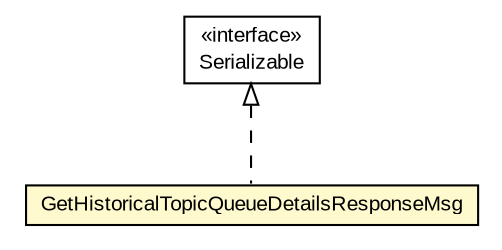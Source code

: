 #!/usr/local/bin/dot
#
# Class diagram 
# Generated by UMLGraph version R5_6-24-gf6e263 (http://www.umlgraph.org/)
#

digraph G {
	edge [fontname="arial",fontsize=10,labelfontname="arial",labelfontsize=10];
	node [fontname="arial",fontsize=10,shape=plaintext];
	nodesep=0.25;
	ranksep=0.5;
	// org.miloss.fgsms.services.interfaces.dataaccessservice.GetHistoricalTopicQueueDetailsResponseMsg
	c493819 [label=<<table title="org.miloss.fgsms.services.interfaces.dataaccessservice.GetHistoricalTopicQueueDetailsResponseMsg" border="0" cellborder="1" cellspacing="0" cellpadding="2" port="p" bgcolor="lemonChiffon" href="./GetHistoricalTopicQueueDetailsResponseMsg.html">
		<tr><td><table border="0" cellspacing="0" cellpadding="1">
<tr><td align="center" balign="center"> GetHistoricalTopicQueueDetailsResponseMsg </td></tr>
		</table></td></tr>
		</table>>, URL="./GetHistoricalTopicQueueDetailsResponseMsg.html", fontname="arial", fontcolor="black", fontsize=10.0];
	//org.miloss.fgsms.services.interfaces.dataaccessservice.GetHistoricalTopicQueueDetailsResponseMsg implements java.io.Serializable
	c494662:p -> c493819:p [dir=back,arrowtail=empty,style=dashed];
	// java.io.Serializable
	c494662 [label=<<table title="java.io.Serializable" border="0" cellborder="1" cellspacing="0" cellpadding="2" port="p" href="http://java.sun.com/j2se/1.4.2/docs/api/java/io/Serializable.html">
		<tr><td><table border="0" cellspacing="0" cellpadding="1">
<tr><td align="center" balign="center"> &#171;interface&#187; </td></tr>
<tr><td align="center" balign="center"> Serializable </td></tr>
		</table></td></tr>
		</table>>, URL="http://java.sun.com/j2se/1.4.2/docs/api/java/io/Serializable.html", fontname="arial", fontcolor="black", fontsize=10.0];
}


